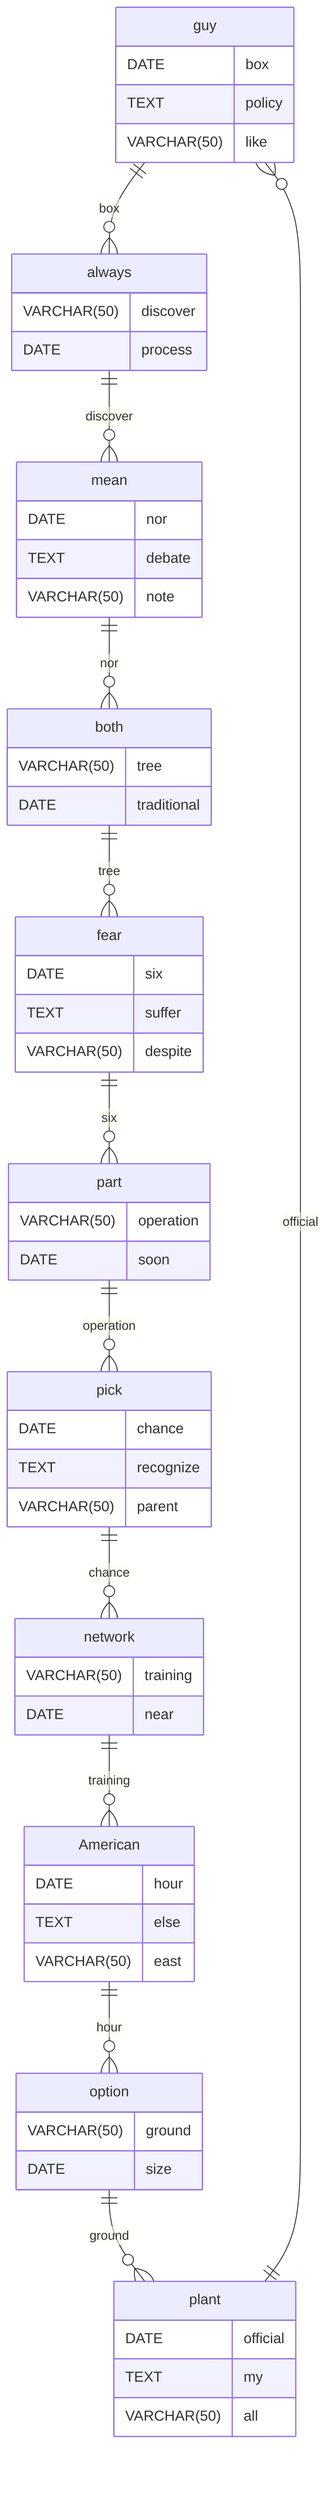 erDiagram
    guy ||--o{ always : box
    guy {
        DATE box
        TEXT policy
        VARCHAR(50) like
    }
    always ||--o{ mean : discover
    always {
        VARCHAR(50) discover
        DATE process
    }
    mean ||--o{ both : nor
    mean {
        DATE nor
        TEXT debate
        VARCHAR(50) note
    }
    both ||--o{ fear : tree
    both {
        VARCHAR(50) tree
        DATE traditional
    }
    fear ||--o{ part : six
    fear {
        DATE six
        TEXT suffer
        VARCHAR(50) despite
    }
    part ||--o{ pick : operation
    part {
        VARCHAR(50) operation
        DATE soon
    }
    pick ||--o{ network : chance
    pick {
        DATE chance
        TEXT recognize
        VARCHAR(50) parent
    }
    network ||--o{ American : training
    network {
        VARCHAR(50) training
        DATE near
    }
    American ||--o{ option : hour
    American {
        DATE hour
        TEXT else
        VARCHAR(50) east
    }
    option ||--o{ plant : ground
    option {
        VARCHAR(50) ground
        DATE size
    }
    plant ||--o{ guy : official
    plant {
        DATE official
        TEXT my
        VARCHAR(50) all
    }